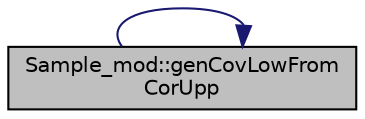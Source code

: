 digraph "Sample_mod::genCovLowFromCorUpp"
{
 // LATEX_PDF_SIZE
  edge [fontname="Helvetica",fontsize="10",labelfontname="Helvetica",labelfontsize="10"];
  node [fontname="Helvetica",fontsize="10",shape=record];
  rankdir="LR";
  Node1 [label="Sample_mod::genCovLowFrom\lCorUpp",height=0.2,width=0.4,color="black", fillcolor="grey75", style="filled", fontcolor="black",tooltip="Convert the upper-triangle correlation matrix to the lower-triangle covariance matrix."];
  Node1 -> Node1 [color="midnightblue",fontsize="10",style="solid",fontname="Helvetica"];
}
